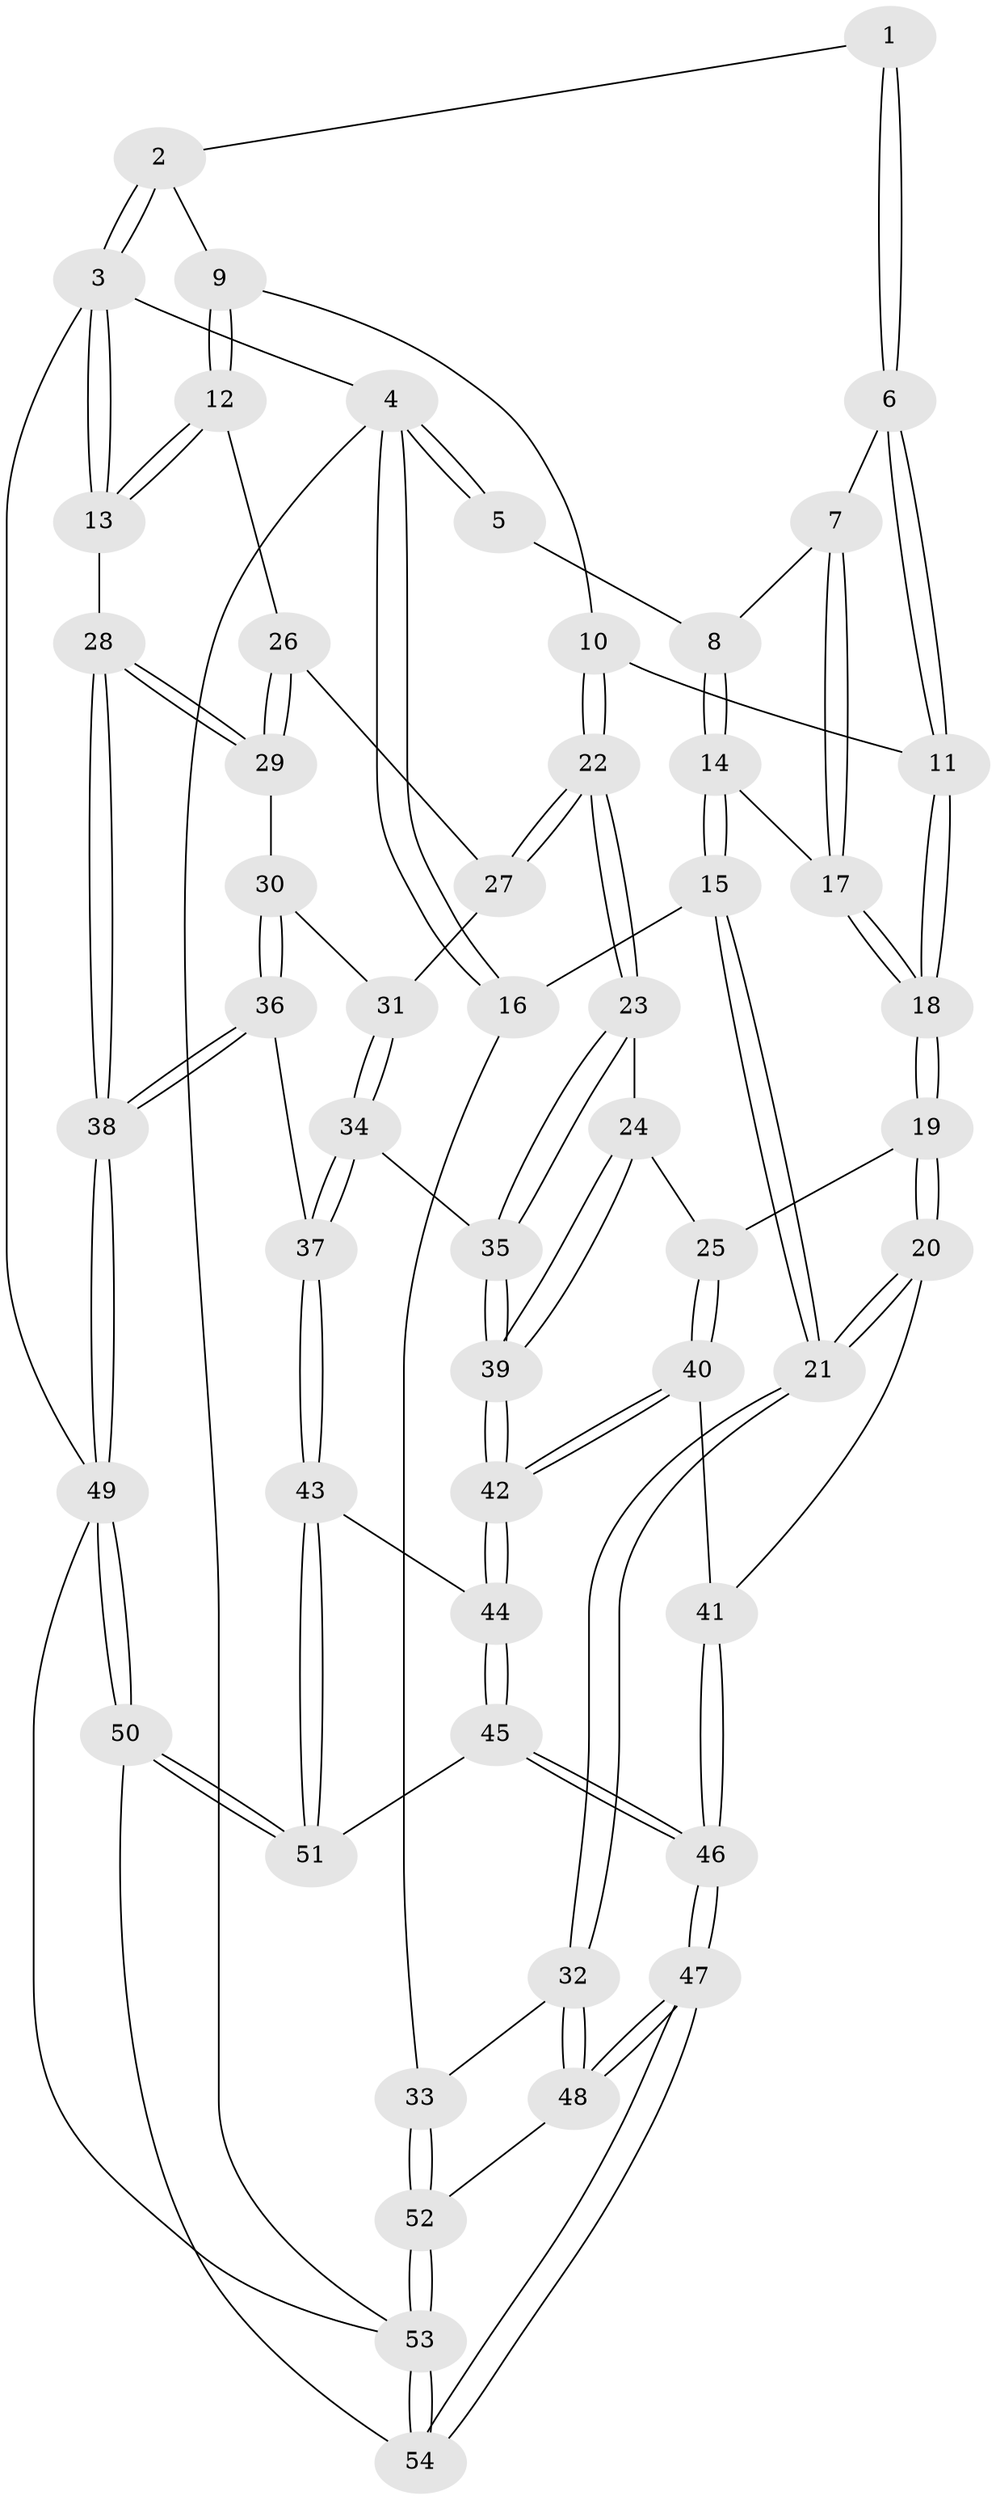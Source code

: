 // coarse degree distribution, {3: 0.16216216216216217, 2: 0.02702702702702703, 5: 0.3783783783783784, 4: 0.21621621621621623, 6: 0.1891891891891892, 8: 0.02702702702702703}
// Generated by graph-tools (version 1.1) at 2025/07/03/04/25 22:07:06]
// undirected, 54 vertices, 132 edges
graph export_dot {
graph [start="1"]
  node [color=gray90,style=filled];
  1 [pos="+0.46899955160209256+0"];
  2 [pos="+0.7408452579518027+0"];
  3 [pos="+1+0"];
  4 [pos="+0+0"];
  5 [pos="+0.08765299177380463+0"];
  6 [pos="+0.4675233889659978+0.04400229503205284"];
  7 [pos="+0.3326571684797611+0.15830981140983824"];
  8 [pos="+0.1428648112442074+0.10586368577157551"];
  9 [pos="+0.8179215089357854+0.04001142950371931"];
  10 [pos="+0.6683381572234506+0.3123168014976295"];
  11 [pos="+0.547475236491142+0.26707621273017373"];
  12 [pos="+1+0.25774751454094735"];
  13 [pos="+1+0.25782371468356186"];
  14 [pos="+0.13517702841041448+0.2591870893400825"];
  15 [pos="+0.12016461130217704+0.28868626363012034"];
  16 [pos="+0+0.2922442406314861"];
  17 [pos="+0.2956726537139616+0.21297980375187855"];
  18 [pos="+0.4100464988841033+0.37755012147295525"];
  19 [pos="+0.3848796915369087+0.4138564776406997"];
  20 [pos="+0.2612606563457097+0.5220784213439689"];
  21 [pos="+0.2563459338153335+0.5228758329191192"];
  22 [pos="+0.7286898945813268+0.38259219746502554"];
  23 [pos="+0.7273824190278492+0.3873474560919117"];
  24 [pos="+0.5881869128336968+0.5191186773917974"];
  25 [pos="+0.5808982809249912+0.5232416902959047"];
  26 [pos="+0.9099172786261841+0.35528383543183595"];
  27 [pos="+0.7675306216507833+0.380126412884137"];
  28 [pos="+1+0.5074044968641159"];
  29 [pos="+0.9375149470483721+0.5285439614337664"];
  30 [pos="+0.9342026123315358+0.5407992492646192"];
  31 [pos="+0.8788086643886481+0.5475487074972519"];
  32 [pos="+0.20823156482088798+0.5748953762279675"];
  33 [pos="+0+0.6875273341271442"];
  34 [pos="+0.8177027457381609+0.6214898978253586"];
  35 [pos="+0.7521346941015832+0.574058754321174"];
  36 [pos="+0.9919420875970554+0.7568562919055914"];
  37 [pos="+0.9304785725181236+0.771540648105353"];
  38 [pos="+1+0.7599845520004073"];
  39 [pos="+0.6803172424825266+0.6415282301310075"];
  40 [pos="+0.5278195794362456+0.6173597478134185"];
  41 [pos="+0.34849908835815285+0.5784460535340084"];
  42 [pos="+0.6126409919811722+0.7443943084384039"];
  43 [pos="+0.8781558191711129+0.8137624597571497"];
  44 [pos="+0.614061355034512+0.7760769568874061"];
  45 [pos="+0.5080490266830469+0.8980230401360917"];
  46 [pos="+0.5063612327145357+0.8994371319818073"];
  47 [pos="+0.4117614148918261+1"];
  48 [pos="+0.289034532685379+0.9040132983241297"];
  49 [pos="+1+1"];
  50 [pos="+0.8530016213058835+1"];
  51 [pos="+0.8445767965354778+0.9691605109478355"];
  52 [pos="+0+0.8253832324103647"];
  53 [pos="+0+1"];
  54 [pos="+0.40980945621146825+1"];
  1 -- 2;
  1 -- 6;
  1 -- 6;
  2 -- 3;
  2 -- 3;
  2 -- 9;
  3 -- 4;
  3 -- 13;
  3 -- 13;
  3 -- 49;
  4 -- 5;
  4 -- 5;
  4 -- 16;
  4 -- 16;
  4 -- 53;
  5 -- 8;
  6 -- 7;
  6 -- 11;
  6 -- 11;
  7 -- 8;
  7 -- 17;
  7 -- 17;
  8 -- 14;
  8 -- 14;
  9 -- 10;
  9 -- 12;
  9 -- 12;
  10 -- 11;
  10 -- 22;
  10 -- 22;
  11 -- 18;
  11 -- 18;
  12 -- 13;
  12 -- 13;
  12 -- 26;
  13 -- 28;
  14 -- 15;
  14 -- 15;
  14 -- 17;
  15 -- 16;
  15 -- 21;
  15 -- 21;
  16 -- 33;
  17 -- 18;
  17 -- 18;
  18 -- 19;
  18 -- 19;
  19 -- 20;
  19 -- 20;
  19 -- 25;
  20 -- 21;
  20 -- 21;
  20 -- 41;
  21 -- 32;
  21 -- 32;
  22 -- 23;
  22 -- 23;
  22 -- 27;
  22 -- 27;
  23 -- 24;
  23 -- 35;
  23 -- 35;
  24 -- 25;
  24 -- 39;
  24 -- 39;
  25 -- 40;
  25 -- 40;
  26 -- 27;
  26 -- 29;
  26 -- 29;
  27 -- 31;
  28 -- 29;
  28 -- 29;
  28 -- 38;
  28 -- 38;
  29 -- 30;
  30 -- 31;
  30 -- 36;
  30 -- 36;
  31 -- 34;
  31 -- 34;
  32 -- 33;
  32 -- 48;
  32 -- 48;
  33 -- 52;
  33 -- 52;
  34 -- 35;
  34 -- 37;
  34 -- 37;
  35 -- 39;
  35 -- 39;
  36 -- 37;
  36 -- 38;
  36 -- 38;
  37 -- 43;
  37 -- 43;
  38 -- 49;
  38 -- 49;
  39 -- 42;
  39 -- 42;
  40 -- 41;
  40 -- 42;
  40 -- 42;
  41 -- 46;
  41 -- 46;
  42 -- 44;
  42 -- 44;
  43 -- 44;
  43 -- 51;
  43 -- 51;
  44 -- 45;
  44 -- 45;
  45 -- 46;
  45 -- 46;
  45 -- 51;
  46 -- 47;
  46 -- 47;
  47 -- 48;
  47 -- 48;
  47 -- 54;
  47 -- 54;
  48 -- 52;
  49 -- 50;
  49 -- 50;
  49 -- 53;
  50 -- 51;
  50 -- 51;
  50 -- 54;
  52 -- 53;
  52 -- 53;
  53 -- 54;
  53 -- 54;
}
